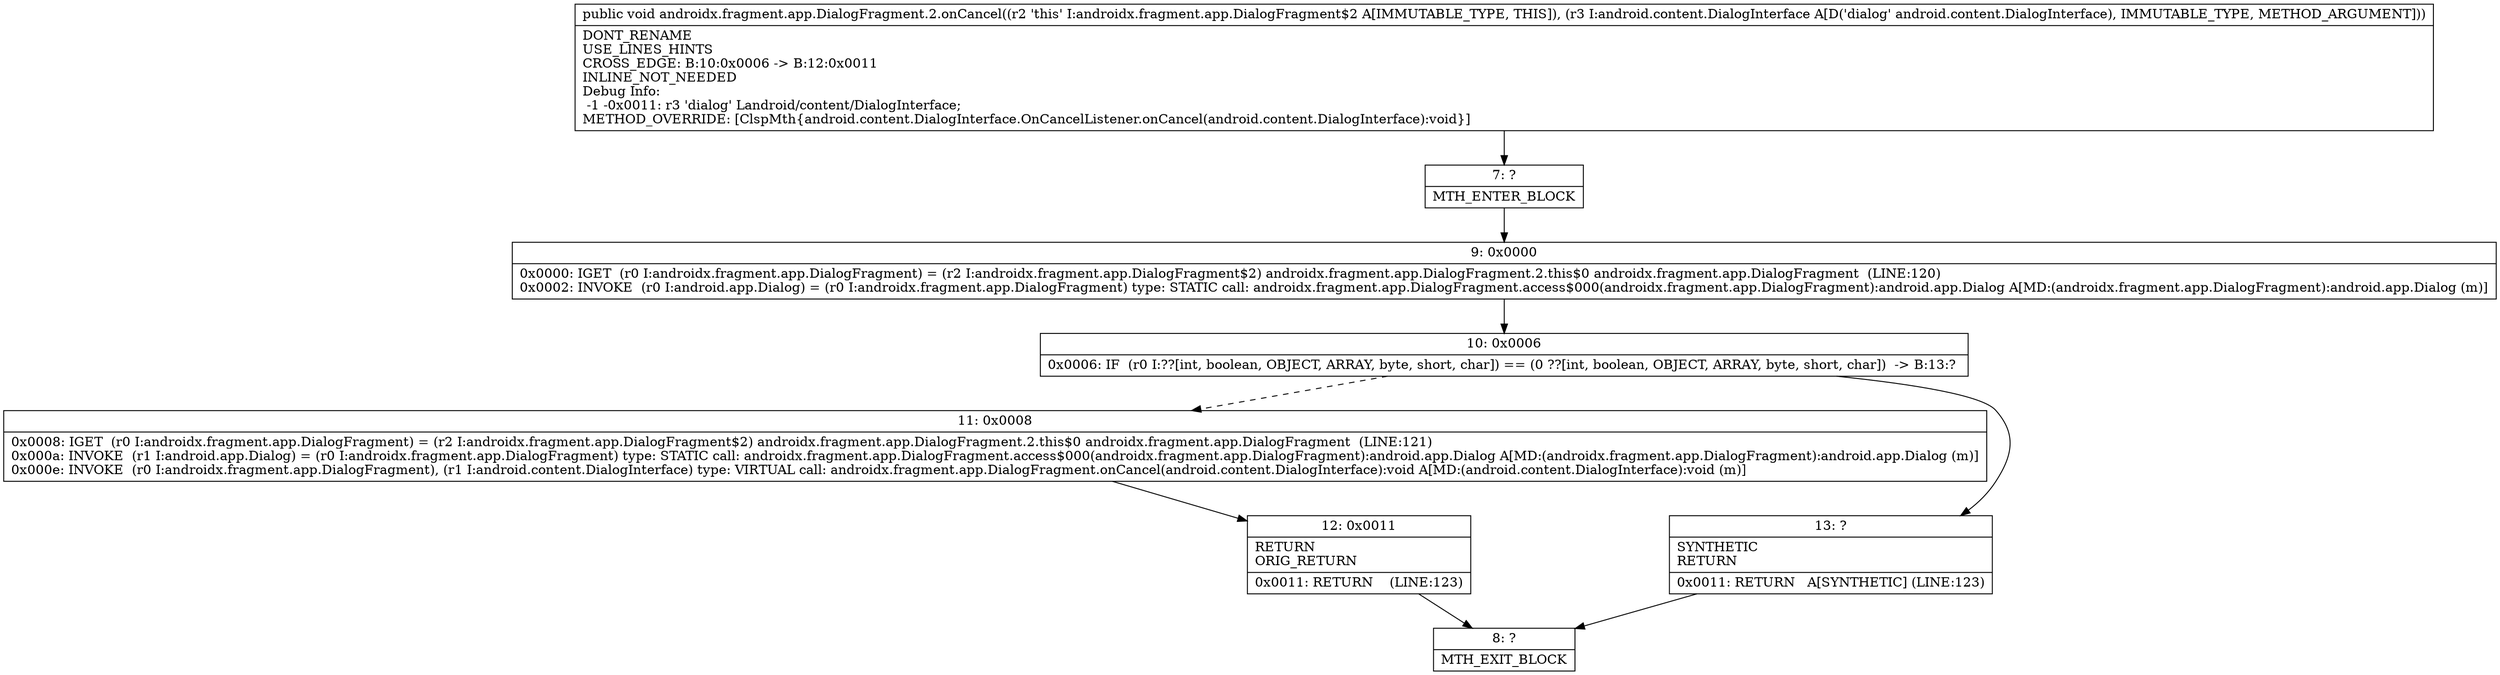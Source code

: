 digraph "CFG forandroidx.fragment.app.DialogFragment.2.onCancel(Landroid\/content\/DialogInterface;)V" {
Node_7 [shape=record,label="{7\:\ ?|MTH_ENTER_BLOCK\l}"];
Node_9 [shape=record,label="{9\:\ 0x0000|0x0000: IGET  (r0 I:androidx.fragment.app.DialogFragment) = (r2 I:androidx.fragment.app.DialogFragment$2) androidx.fragment.app.DialogFragment.2.this$0 androidx.fragment.app.DialogFragment  (LINE:120)\l0x0002: INVOKE  (r0 I:android.app.Dialog) = (r0 I:androidx.fragment.app.DialogFragment) type: STATIC call: androidx.fragment.app.DialogFragment.access$000(androidx.fragment.app.DialogFragment):android.app.Dialog A[MD:(androidx.fragment.app.DialogFragment):android.app.Dialog (m)]\l}"];
Node_10 [shape=record,label="{10\:\ 0x0006|0x0006: IF  (r0 I:??[int, boolean, OBJECT, ARRAY, byte, short, char]) == (0 ??[int, boolean, OBJECT, ARRAY, byte, short, char])  \-\> B:13:? \l}"];
Node_11 [shape=record,label="{11\:\ 0x0008|0x0008: IGET  (r0 I:androidx.fragment.app.DialogFragment) = (r2 I:androidx.fragment.app.DialogFragment$2) androidx.fragment.app.DialogFragment.2.this$0 androidx.fragment.app.DialogFragment  (LINE:121)\l0x000a: INVOKE  (r1 I:android.app.Dialog) = (r0 I:androidx.fragment.app.DialogFragment) type: STATIC call: androidx.fragment.app.DialogFragment.access$000(androidx.fragment.app.DialogFragment):android.app.Dialog A[MD:(androidx.fragment.app.DialogFragment):android.app.Dialog (m)]\l0x000e: INVOKE  (r0 I:androidx.fragment.app.DialogFragment), (r1 I:android.content.DialogInterface) type: VIRTUAL call: androidx.fragment.app.DialogFragment.onCancel(android.content.DialogInterface):void A[MD:(android.content.DialogInterface):void (m)]\l}"];
Node_12 [shape=record,label="{12\:\ 0x0011|RETURN\lORIG_RETURN\l|0x0011: RETURN    (LINE:123)\l}"];
Node_8 [shape=record,label="{8\:\ ?|MTH_EXIT_BLOCK\l}"];
Node_13 [shape=record,label="{13\:\ ?|SYNTHETIC\lRETURN\l|0x0011: RETURN   A[SYNTHETIC] (LINE:123)\l}"];
MethodNode[shape=record,label="{public void androidx.fragment.app.DialogFragment.2.onCancel((r2 'this' I:androidx.fragment.app.DialogFragment$2 A[IMMUTABLE_TYPE, THIS]), (r3 I:android.content.DialogInterface A[D('dialog' android.content.DialogInterface), IMMUTABLE_TYPE, METHOD_ARGUMENT]))  | DONT_RENAME\lUSE_LINES_HINTS\lCROSS_EDGE: B:10:0x0006 \-\> B:12:0x0011\lINLINE_NOT_NEEDED\lDebug Info:\l  \-1 \-0x0011: r3 'dialog' Landroid\/content\/DialogInterface;\lMETHOD_OVERRIDE: [ClspMth\{android.content.DialogInterface.OnCancelListener.onCancel(android.content.DialogInterface):void\}]\l}"];
MethodNode -> Node_7;Node_7 -> Node_9;
Node_9 -> Node_10;
Node_10 -> Node_11[style=dashed];
Node_10 -> Node_13;
Node_11 -> Node_12;
Node_12 -> Node_8;
Node_13 -> Node_8;
}

